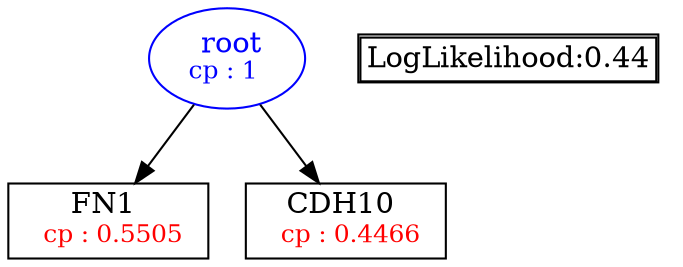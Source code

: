 digraph tree {
    "root" [label=<<font color='Blue'> root</font><br/><font color='Blue' POINT-SIZE='12'>cp : 1 </font>>, shape=oval, color=Blue];
    "S1" [label =<FN1 <br/> <font color='Red' POINT-SIZE='12'> cp : 0.5505 </font>>, shape=box];
    "S2" [label =<CDH10 <br/> <font color='Red' POINT-SIZE='12'> cp : 0.4466 </font>>, shape=box];
    "root" -> "S1";
    "root" -> "S2";

    node[shape=plaintext]
    fontsize="10"
    struct1 [label=
    <<TABLE BORDER="1" CELLBORDER="1" CELLSPACING="0" >
    <TR><TD ALIGN="LEFT">LogLikelihood:0.44</TD></TR>
    </TABLE>>];

}
